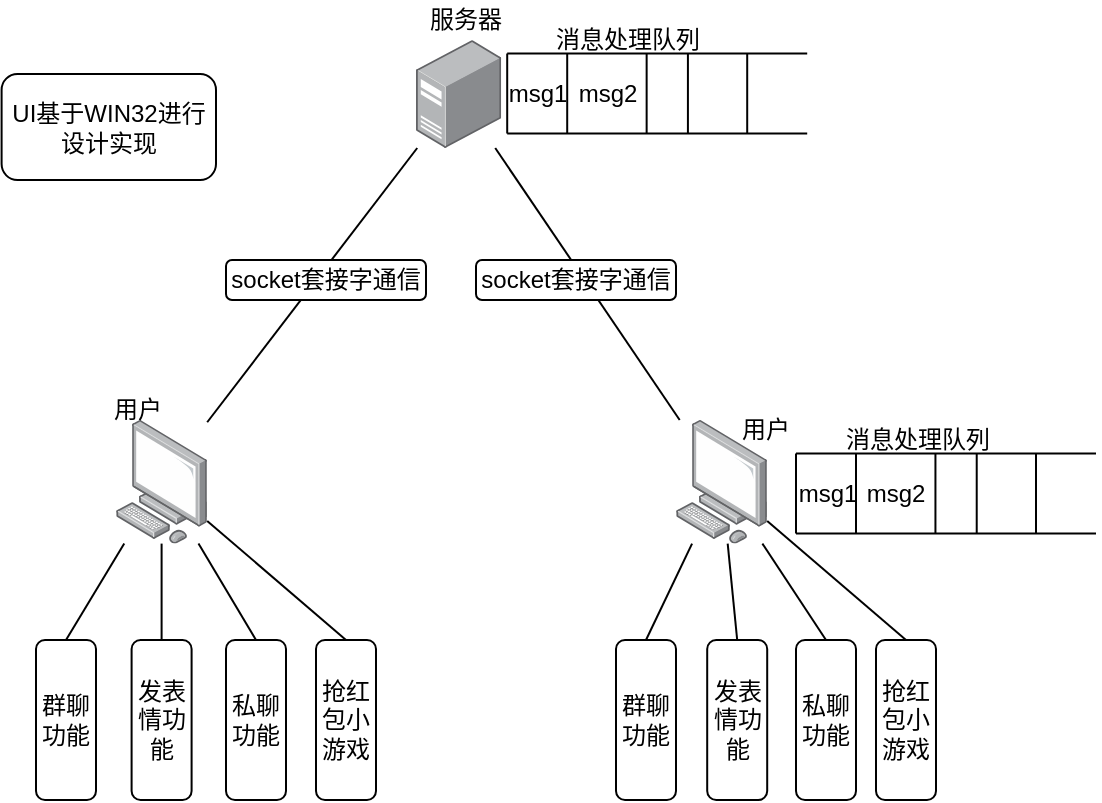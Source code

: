 <mxfile version="21.1.2" type="device">
  <diagram id="R2lEEEUBdFMjLlhIrx00" name="Page-1">
    <mxGraphModel dx="819" dy="482" grid="1" gridSize="10" guides="1" tooltips="1" connect="1" arrows="1" fold="1" page="1" pageScale="1" pageWidth="850" pageHeight="1100" math="0" shadow="0" extFonts="Permanent Marker^https://fonts.googleapis.com/css?family=Permanent+Marker">
      <root>
        <mxCell id="0" />
        <mxCell id="1" parent="0" />
        <mxCell id="t64RW-vVOFv7_mXE7kmb-1" value="" style="image;points=[];aspect=fixed;html=1;align=center;shadow=0;dashed=0;image=img/lib/allied_telesis/computer_and_terminals/Server_Desktop.svg;" parent="1" vertex="1">
          <mxGeometry x="380" y="150" width="42.6" height="54" as="geometry" />
        </mxCell>
        <mxCell id="_rkWUn8uK0myk_8XK0gL-1" value="" style="image;points=[];aspect=fixed;html=1;align=center;shadow=0;dashed=0;image=img/lib/allied_telesis/computer_and_terminals/Personal_Computer.svg;" parent="1" vertex="1">
          <mxGeometry x="230" y="340" width="45.6" height="61.8" as="geometry" />
        </mxCell>
        <mxCell id="_rkWUn8uK0myk_8XK0gL-2" value="" style="image;points=[];aspect=fixed;html=1;align=center;shadow=0;dashed=0;image=img/lib/allied_telesis/computer_and_terminals/Personal_Computer.svg;" parent="1" vertex="1">
          <mxGeometry x="510" y="340" width="45.6" height="61.8" as="geometry" />
        </mxCell>
        <mxCell id="_rkWUn8uK0myk_8XK0gL-3" value="" style="endArrow=none;html=1;rounded=0;" parent="1" source="_rkWUn8uK0myk_8XK0gL-1" target="t64RW-vVOFv7_mXE7kmb-1" edge="1">
          <mxGeometry width="50" height="50" relative="1" as="geometry">
            <mxPoint x="370" y="370" as="sourcePoint" />
            <mxPoint x="420" y="320" as="targetPoint" />
          </mxGeometry>
        </mxCell>
        <mxCell id="_rkWUn8uK0myk_8XK0gL-6" value="" style="endArrow=none;html=1;rounded=0;" parent="1" source="_rkWUn8uK0myk_8XK0gL-2" target="t64RW-vVOFv7_mXE7kmb-1" edge="1">
          <mxGeometry width="50" height="50" relative="1" as="geometry">
            <mxPoint x="370" y="370" as="sourcePoint" />
            <mxPoint x="420" y="320" as="targetPoint" />
          </mxGeometry>
        </mxCell>
        <mxCell id="lgB4foUWf5d9tEM9Ais8-1" value="socket套接字通信" style="rounded=1;whiteSpace=wrap;html=1;rotation=0;" vertex="1" parent="1">
          <mxGeometry x="285" y="260" width="100" height="20" as="geometry" />
        </mxCell>
        <mxCell id="lgB4foUWf5d9tEM9Ais8-2" value="socket套接字通信" style="rounded=1;whiteSpace=wrap;html=1;rotation=0;" vertex="1" parent="1">
          <mxGeometry x="410" y="260" width="100" height="20" as="geometry" />
        </mxCell>
        <mxCell id="lgB4foUWf5d9tEM9Ais8-3" value="服务器" style="rounded=0;whiteSpace=wrap;html=1;strokeColor=none;fillColor=none;" vertex="1" parent="1">
          <mxGeometry x="385" y="130" width="40" height="20" as="geometry" />
        </mxCell>
        <mxCell id="lgB4foUWf5d9tEM9Ais8-4" value="用户" style="rounded=0;whiteSpace=wrap;html=1;glass=0;strokeColor=none;fillColor=none;" vertex="1" parent="1">
          <mxGeometry x="205.6" y="320" width="70" height="30" as="geometry" />
        </mxCell>
        <mxCell id="lgB4foUWf5d9tEM9Ais8-5" value="用户" style="rounded=0;whiteSpace=wrap;html=1;glass=0;strokeColor=none;fillColor=none;" vertex="1" parent="1">
          <mxGeometry x="520" y="330" width="70" height="30" as="geometry" />
        </mxCell>
        <mxCell id="lgB4foUWf5d9tEM9Ais8-7" value="群聊功能" style="rounded=1;whiteSpace=wrap;html=1;" vertex="1" parent="1">
          <mxGeometry x="190" y="450" width="30" height="80" as="geometry" />
        </mxCell>
        <mxCell id="lgB4foUWf5d9tEM9Ais8-8" value="群聊功能" style="rounded=1;whiteSpace=wrap;html=1;" vertex="1" parent="1">
          <mxGeometry x="480" y="450" width="30" height="80" as="geometry" />
        </mxCell>
        <mxCell id="lgB4foUWf5d9tEM9Ais8-9" value="私聊功能" style="rounded=1;whiteSpace=wrap;html=1;" vertex="1" parent="1">
          <mxGeometry x="285" y="450" width="30" height="80" as="geometry" />
        </mxCell>
        <mxCell id="lgB4foUWf5d9tEM9Ais8-10" value="私聊功能" style="rounded=1;whiteSpace=wrap;html=1;" vertex="1" parent="1">
          <mxGeometry x="570" y="450" width="30" height="80" as="geometry" />
        </mxCell>
        <mxCell id="lgB4foUWf5d9tEM9Ais8-11" value="" style="endArrow=none;html=1;rounded=0;exitX=0.5;exitY=0;exitDx=0;exitDy=0;" edge="1" parent="1" source="lgB4foUWf5d9tEM9Ais8-7" target="_rkWUn8uK0myk_8XK0gL-1">
          <mxGeometry width="50" height="50" relative="1" as="geometry">
            <mxPoint x="390" y="500" as="sourcePoint" />
            <mxPoint x="440" y="450" as="targetPoint" />
          </mxGeometry>
        </mxCell>
        <mxCell id="lgB4foUWf5d9tEM9Ais8-12" value="" style="endArrow=none;html=1;rounded=0;exitX=0.5;exitY=0;exitDx=0;exitDy=0;" edge="1" parent="1" source="lgB4foUWf5d9tEM9Ais8-9" target="_rkWUn8uK0myk_8XK0gL-1">
          <mxGeometry width="50" height="50" relative="1" as="geometry">
            <mxPoint x="390" y="500" as="sourcePoint" />
            <mxPoint x="440" y="450" as="targetPoint" />
          </mxGeometry>
        </mxCell>
        <mxCell id="lgB4foUWf5d9tEM9Ais8-13" value="" style="endArrow=none;html=1;rounded=0;exitX=0.5;exitY=0;exitDx=0;exitDy=0;" edge="1" parent="1" source="lgB4foUWf5d9tEM9Ais8-8" target="_rkWUn8uK0myk_8XK0gL-2">
          <mxGeometry width="50" height="50" relative="1" as="geometry">
            <mxPoint x="390" y="500" as="sourcePoint" />
            <mxPoint x="440" y="450" as="targetPoint" />
          </mxGeometry>
        </mxCell>
        <mxCell id="lgB4foUWf5d9tEM9Ais8-14" value="" style="endArrow=none;html=1;rounded=0;exitX=0.5;exitY=0;exitDx=0;exitDy=0;" edge="1" parent="1" source="lgB4foUWf5d9tEM9Ais8-10" target="_rkWUn8uK0myk_8XK0gL-2">
          <mxGeometry width="50" height="50" relative="1" as="geometry">
            <mxPoint x="390" y="500" as="sourcePoint" />
            <mxPoint x="440" y="450" as="targetPoint" />
          </mxGeometry>
        </mxCell>
        <mxCell id="lgB4foUWf5d9tEM9Ais8-15" value="发表情功能" style="rounded=1;whiteSpace=wrap;html=1;" vertex="1" parent="1">
          <mxGeometry x="237.8" y="450" width="30" height="80" as="geometry" />
        </mxCell>
        <mxCell id="lgB4foUWf5d9tEM9Ais8-16" value="发表情功能" style="rounded=1;whiteSpace=wrap;html=1;" vertex="1" parent="1">
          <mxGeometry x="525.6" y="450" width="30" height="80" as="geometry" />
        </mxCell>
        <mxCell id="lgB4foUWf5d9tEM9Ais8-17" value="" style="endArrow=none;html=1;rounded=0;exitX=0.5;exitY=0;exitDx=0;exitDy=0;" edge="1" parent="1" source="lgB4foUWf5d9tEM9Ais8-15" target="_rkWUn8uK0myk_8XK0gL-1">
          <mxGeometry width="50" height="50" relative="1" as="geometry">
            <mxPoint x="390" y="490" as="sourcePoint" />
            <mxPoint x="440" y="440" as="targetPoint" />
          </mxGeometry>
        </mxCell>
        <mxCell id="lgB4foUWf5d9tEM9Ais8-18" value="" style="endArrow=none;html=1;rounded=0;exitX=0.5;exitY=0;exitDx=0;exitDy=0;" edge="1" parent="1" source="lgB4foUWf5d9tEM9Ais8-16" target="_rkWUn8uK0myk_8XK0gL-2">
          <mxGeometry width="50" height="50" relative="1" as="geometry">
            <mxPoint x="390" y="490" as="sourcePoint" />
            <mxPoint x="440" y="440" as="targetPoint" />
          </mxGeometry>
        </mxCell>
        <mxCell id="lgB4foUWf5d9tEM9Ais8-19" value="抢红包小游戏" style="rounded=1;whiteSpace=wrap;html=1;" vertex="1" parent="1">
          <mxGeometry x="330" y="450" width="30" height="80" as="geometry" />
        </mxCell>
        <mxCell id="lgB4foUWf5d9tEM9Ais8-20" value="抢红包小游戏" style="rounded=1;whiteSpace=wrap;html=1;" vertex="1" parent="1">
          <mxGeometry x="610" y="450" width="30" height="80" as="geometry" />
        </mxCell>
        <mxCell id="lgB4foUWf5d9tEM9Ais8-21" value="" style="endArrow=none;html=1;rounded=0;exitX=0.5;exitY=0;exitDx=0;exitDy=0;" edge="1" parent="1" source="lgB4foUWf5d9tEM9Ais8-19" target="_rkWUn8uK0myk_8XK0gL-1">
          <mxGeometry width="50" height="50" relative="1" as="geometry">
            <mxPoint x="390" y="430" as="sourcePoint" />
            <mxPoint x="440" y="380" as="targetPoint" />
          </mxGeometry>
        </mxCell>
        <mxCell id="lgB4foUWf5d9tEM9Ais8-22" value="" style="endArrow=none;html=1;rounded=0;exitX=0.5;exitY=0;exitDx=0;exitDy=0;" edge="1" parent="1" source="lgB4foUWf5d9tEM9Ais8-20" target="_rkWUn8uK0myk_8XK0gL-2">
          <mxGeometry width="50" height="50" relative="1" as="geometry">
            <mxPoint x="390" y="430" as="sourcePoint" />
            <mxPoint x="440" y="380" as="targetPoint" />
          </mxGeometry>
        </mxCell>
        <mxCell id="lgB4foUWf5d9tEM9Ais8-25" value="" style="endArrow=none;html=1;rounded=0;" edge="1" parent="1">
          <mxGeometry width="50" height="50" relative="1" as="geometry">
            <mxPoint x="425.6" y="156.76" as="sourcePoint" />
            <mxPoint x="575.6" y="156.76" as="targetPoint" />
          </mxGeometry>
        </mxCell>
        <mxCell id="lgB4foUWf5d9tEM9Ais8-26" value="" style="endArrow=none;html=1;rounded=0;" edge="1" parent="1">
          <mxGeometry width="50" height="50" relative="1" as="geometry">
            <mxPoint x="425.6" y="196.76" as="sourcePoint" />
            <mxPoint x="425.6" y="156.76" as="targetPoint" />
          </mxGeometry>
        </mxCell>
        <mxCell id="lgB4foUWf5d9tEM9Ais8-27" value="" style="endArrow=none;html=1;rounded=0;" edge="1" parent="1">
          <mxGeometry width="50" height="50" relative="1" as="geometry">
            <mxPoint x="425.6" y="196.76" as="sourcePoint" />
            <mxPoint x="575.6" y="196.76" as="targetPoint" />
          </mxGeometry>
        </mxCell>
        <mxCell id="lgB4foUWf5d9tEM9Ais8-28" value="" style="endArrow=none;html=1;rounded=0;" edge="1" parent="1">
          <mxGeometry width="50" height="50" relative="1" as="geometry">
            <mxPoint x="455.6" y="196.76" as="sourcePoint" />
            <mxPoint x="455.6" y="156.76" as="targetPoint" />
          </mxGeometry>
        </mxCell>
        <mxCell id="lgB4foUWf5d9tEM9Ais8-29" value="" style="endArrow=none;html=1;rounded=0;" edge="1" parent="1">
          <mxGeometry width="50" height="50" relative="1" as="geometry">
            <mxPoint x="495.32" y="197" as="sourcePoint" />
            <mxPoint x="495.32" y="157" as="targetPoint" />
          </mxGeometry>
        </mxCell>
        <mxCell id="lgB4foUWf5d9tEM9Ais8-30" value="" style="endArrow=none;html=1;rounded=0;" edge="1" parent="1">
          <mxGeometry width="50" height="50" relative="1" as="geometry">
            <mxPoint x="515.96" y="196.76" as="sourcePoint" />
            <mxPoint x="515.96" y="156.76" as="targetPoint" />
          </mxGeometry>
        </mxCell>
        <mxCell id="lgB4foUWf5d9tEM9Ais8-31" value="" style="endArrow=none;html=1;rounded=0;" edge="1" parent="1">
          <mxGeometry width="50" height="50" relative="1" as="geometry">
            <mxPoint x="545.6" y="196.76" as="sourcePoint" />
            <mxPoint x="545.6" y="156.76" as="targetPoint" />
          </mxGeometry>
        </mxCell>
        <mxCell id="lgB4foUWf5d9tEM9Ais8-32" value="消息处理队列" style="rounded=1;whiteSpace=wrap;html=1;fillColor=none;strokeColor=none;" vertex="1" parent="1">
          <mxGeometry x="431.2" y="140" width="110" height="20" as="geometry" />
        </mxCell>
        <mxCell id="lgB4foUWf5d9tEM9Ais8-41" value="msg1" style="rounded=0;whiteSpace=wrap;html=1;fillColor=none;strokeColor=none;" vertex="1" parent="1">
          <mxGeometry x="431.2" y="167" width="20" height="20" as="geometry" />
        </mxCell>
        <mxCell id="lgB4foUWf5d9tEM9Ais8-43" value="msg2" style="rounded=0;whiteSpace=wrap;html=1;fillColor=none;strokeColor=none;" vertex="1" parent="1">
          <mxGeometry x="465.6" y="170.5" width="20" height="13" as="geometry" />
        </mxCell>
        <mxCell id="lgB4foUWf5d9tEM9Ais8-44" value="" style="endArrow=none;html=1;rounded=0;" edge="1" parent="1">
          <mxGeometry width="50" height="50" relative="1" as="geometry">
            <mxPoint x="570" y="356.76" as="sourcePoint" />
            <mxPoint x="720" y="356.76" as="targetPoint" />
          </mxGeometry>
        </mxCell>
        <mxCell id="lgB4foUWf5d9tEM9Ais8-45" value="" style="endArrow=none;html=1;rounded=0;" edge="1" parent="1">
          <mxGeometry width="50" height="50" relative="1" as="geometry">
            <mxPoint x="570" y="396.76" as="sourcePoint" />
            <mxPoint x="570" y="356.76" as="targetPoint" />
          </mxGeometry>
        </mxCell>
        <mxCell id="lgB4foUWf5d9tEM9Ais8-46" value="" style="endArrow=none;html=1;rounded=0;" edge="1" parent="1">
          <mxGeometry width="50" height="50" relative="1" as="geometry">
            <mxPoint x="570" y="396.76" as="sourcePoint" />
            <mxPoint x="720" y="396.76" as="targetPoint" />
          </mxGeometry>
        </mxCell>
        <mxCell id="lgB4foUWf5d9tEM9Ais8-47" value="" style="endArrow=none;html=1;rounded=0;" edge="1" parent="1">
          <mxGeometry width="50" height="50" relative="1" as="geometry">
            <mxPoint x="600" y="396.76" as="sourcePoint" />
            <mxPoint x="600" y="356.76" as="targetPoint" />
          </mxGeometry>
        </mxCell>
        <mxCell id="lgB4foUWf5d9tEM9Ais8-48" value="" style="endArrow=none;html=1;rounded=0;" edge="1" parent="1">
          <mxGeometry width="50" height="50" relative="1" as="geometry">
            <mxPoint x="639.72" y="397" as="sourcePoint" />
            <mxPoint x="639.72" y="357" as="targetPoint" />
          </mxGeometry>
        </mxCell>
        <mxCell id="lgB4foUWf5d9tEM9Ais8-49" value="" style="endArrow=none;html=1;rounded=0;" edge="1" parent="1">
          <mxGeometry width="50" height="50" relative="1" as="geometry">
            <mxPoint x="660.36" y="396.76" as="sourcePoint" />
            <mxPoint x="660.36" y="356.76" as="targetPoint" />
          </mxGeometry>
        </mxCell>
        <mxCell id="lgB4foUWf5d9tEM9Ais8-50" value="" style="endArrow=none;html=1;rounded=0;" edge="1" parent="1">
          <mxGeometry width="50" height="50" relative="1" as="geometry">
            <mxPoint x="690" y="396.76" as="sourcePoint" />
            <mxPoint x="690" y="356.76" as="targetPoint" />
          </mxGeometry>
        </mxCell>
        <mxCell id="lgB4foUWf5d9tEM9Ais8-51" value="消息处理队列" style="rounded=1;whiteSpace=wrap;html=1;fillColor=none;strokeColor=none;" vertex="1" parent="1">
          <mxGeometry x="575.6" y="340" width="110" height="20" as="geometry" />
        </mxCell>
        <mxCell id="lgB4foUWf5d9tEM9Ais8-52" value="msg1" style="rounded=0;whiteSpace=wrap;html=1;fillColor=none;strokeColor=none;" vertex="1" parent="1">
          <mxGeometry x="575.6" y="367" width="20" height="20" as="geometry" />
        </mxCell>
        <mxCell id="lgB4foUWf5d9tEM9Ais8-53" value="msg2" style="rounded=0;whiteSpace=wrap;html=1;fillColor=none;strokeColor=none;" vertex="1" parent="1">
          <mxGeometry x="610" y="370.5" width="20" height="13" as="geometry" />
        </mxCell>
        <mxCell id="lgB4foUWf5d9tEM9Ais8-54" value="UI基于WIN32进行设计实现" style="rounded=1;whiteSpace=wrap;html=1;" vertex="1" parent="1">
          <mxGeometry x="172.8" y="167" width="107.2" height="53" as="geometry" />
        </mxCell>
      </root>
    </mxGraphModel>
  </diagram>
</mxfile>
